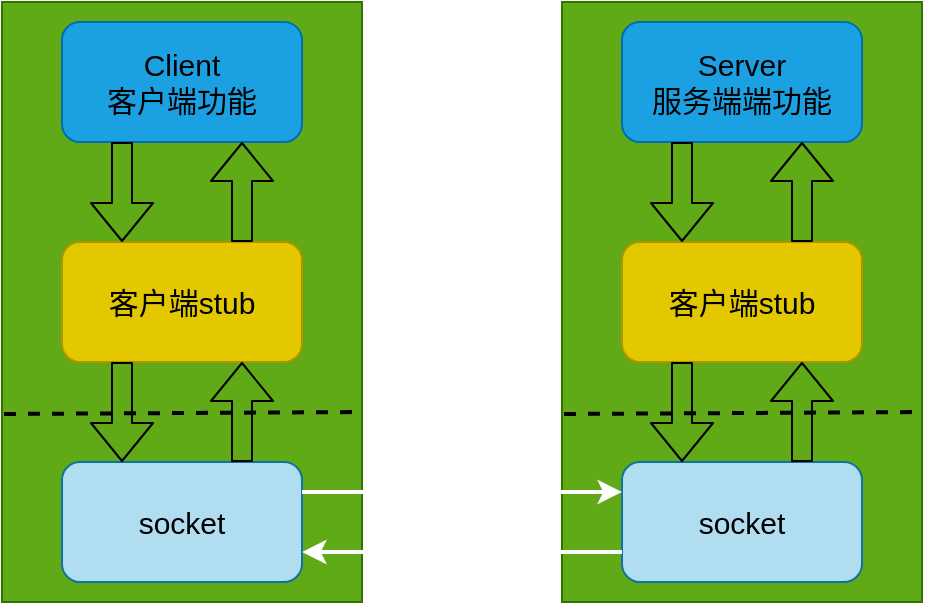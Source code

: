 <mxfile>
    <diagram id="RncjQm0wCgIGD3a5Y6RU" name="第 1 页">
        <mxGraphModel dx="784" dy="518" grid="1" gridSize="10" guides="1" tooltips="1" connect="1" arrows="1" fold="1" page="1" pageScale="1" pageWidth="827" pageHeight="1169" math="0" shadow="0">
            <root>
                <mxCell id="0"/>
                <mxCell id="1" parent="0"/>
                <mxCell id="3" value="" style="rounded=0;whiteSpace=wrap;html=1;fillColor=#60a917;strokeColor=#2D7600;fontColor=#ffffff;" parent="1" vertex="1">
                    <mxGeometry x="80" y="121" width="180" height="300" as="geometry"/>
                </mxCell>
                <mxCell id="5" value="&lt;font color=&quot;#000000&quot; style=&quot;font-size: 15px&quot;&gt;Client&lt;br&gt;客户端功能&lt;/font&gt;" style="rounded=1;whiteSpace=wrap;html=1;fillColor=#1ba1e2;strokeColor=#006EAF;fontColor=#ffffff;" parent="1" vertex="1">
                    <mxGeometry x="110" y="131" width="120" height="60" as="geometry"/>
                </mxCell>
                <mxCell id="6" value="&lt;font style=&quot;font-size: 15px&quot;&gt;客户端stub&lt;/font&gt;" style="rounded=1;whiteSpace=wrap;html=1;fillColor=#e3c800;strokeColor=#B09500;fontColor=#000000;" parent="1" vertex="1">
                    <mxGeometry x="110" y="241" width="120" height="60" as="geometry"/>
                </mxCell>
                <mxCell id="7" value="&lt;font style=&quot;font-size: 15px&quot; color=&quot;#000000&quot;&gt;socket&lt;/font&gt;" style="rounded=1;whiteSpace=wrap;html=1;fillColor=#b1ddf0;strokeColor=#10739e;" parent="1" vertex="1">
                    <mxGeometry x="110" y="351" width="120" height="60" as="geometry"/>
                </mxCell>
                <mxCell id="9" value="" style="rounded=0;whiteSpace=wrap;html=1;fillColor=#60a917;strokeColor=#2D7600;fontColor=#ffffff;" parent="1" vertex="1">
                    <mxGeometry x="360" y="121" width="180" height="300" as="geometry"/>
                </mxCell>
                <mxCell id="10" value="&lt;font color=&quot;#000000&quot; style=&quot;font-size: 15px&quot;&gt;Server&lt;br&gt;服务端端功能&lt;/font&gt;" style="rounded=1;whiteSpace=wrap;html=1;fillColor=#1ba1e2;strokeColor=#006EAF;fontColor=#ffffff;" parent="1" vertex="1">
                    <mxGeometry x="390" y="131" width="120" height="60" as="geometry"/>
                </mxCell>
                <mxCell id="11" value="&lt;font style=&quot;font-size: 15px&quot;&gt;客户端stub&lt;/font&gt;" style="rounded=1;whiteSpace=wrap;html=1;fillColor=#e3c800;strokeColor=#B09500;fontColor=#000000;" parent="1" vertex="1">
                    <mxGeometry x="390" y="241" width="120" height="60" as="geometry"/>
                </mxCell>
                <mxCell id="12" value="&lt;font style=&quot;font-size: 15px&quot; color=&quot;#000000&quot;&gt;socket&lt;/font&gt;" style="rounded=1;whiteSpace=wrap;html=1;fillColor=#b1ddf0;strokeColor=#10739e;" parent="1" vertex="1">
                    <mxGeometry x="390" y="351" width="120" height="60" as="geometry"/>
                </mxCell>
                <mxCell id="13" value="" style="shape=flexArrow;endArrow=classic;html=1;exitX=0.75;exitY=0;exitDx=0;exitDy=0;entryX=0.75;entryY=1;entryDx=0;entryDy=0;" parent="1" source="6" target="5" edge="1">
                    <mxGeometry width="50" height="50" relative="1" as="geometry">
                        <mxPoint x="220" y="231" as="sourcePoint"/>
                        <mxPoint x="270" y="181" as="targetPoint"/>
                    </mxGeometry>
                </mxCell>
                <mxCell id="14" value="" style="shape=flexArrow;endArrow=classic;html=1;exitX=0.25;exitY=1;exitDx=0;exitDy=0;entryX=0.25;entryY=0;entryDx=0;entryDy=0;" parent="1" source="5" target="6" edge="1">
                    <mxGeometry width="50" height="50" relative="1" as="geometry">
                        <mxPoint x="210" y="251" as="sourcePoint"/>
                        <mxPoint x="210" y="201" as="targetPoint"/>
                    </mxGeometry>
                </mxCell>
                <mxCell id="15" value="" style="shape=flexArrow;endArrow=classic;html=1;exitX=0.75;exitY=0;exitDx=0;exitDy=0;entryX=0.75;entryY=1;entryDx=0;entryDy=0;" parent="1" edge="1">
                    <mxGeometry width="50" height="50" relative="1" as="geometry">
                        <mxPoint x="200" y="351" as="sourcePoint"/>
                        <mxPoint x="200" y="301" as="targetPoint"/>
                    </mxGeometry>
                </mxCell>
                <mxCell id="16" value="" style="shape=flexArrow;endArrow=classic;html=1;exitX=0.25;exitY=1;exitDx=0;exitDy=0;entryX=0.25;entryY=0;entryDx=0;entryDy=0;" parent="1" edge="1">
                    <mxGeometry width="50" height="50" relative="1" as="geometry">
                        <mxPoint x="140" y="301" as="sourcePoint"/>
                        <mxPoint x="140" y="351" as="targetPoint"/>
                    </mxGeometry>
                </mxCell>
                <mxCell id="17" value="" style="shape=flexArrow;endArrow=classic;html=1;exitX=0.75;exitY=0;exitDx=0;exitDy=0;entryX=0.75;entryY=1;entryDx=0;entryDy=0;" parent="1" edge="1">
                    <mxGeometry width="50" height="50" relative="1" as="geometry">
                        <mxPoint x="480" y="241" as="sourcePoint"/>
                        <mxPoint x="480" y="191" as="targetPoint"/>
                    </mxGeometry>
                </mxCell>
                <mxCell id="18" value="" style="shape=flexArrow;endArrow=classic;html=1;exitX=0.25;exitY=1;exitDx=0;exitDy=0;entryX=0.25;entryY=0;entryDx=0;entryDy=0;" parent="1" edge="1">
                    <mxGeometry width="50" height="50" relative="1" as="geometry">
                        <mxPoint x="420" y="191" as="sourcePoint"/>
                        <mxPoint x="420" y="241" as="targetPoint"/>
                    </mxGeometry>
                </mxCell>
                <mxCell id="19" value="" style="shape=flexArrow;endArrow=classic;html=1;exitX=0.75;exitY=0;exitDx=0;exitDy=0;entryX=0.75;entryY=1;entryDx=0;entryDy=0;" parent="1" edge="1">
                    <mxGeometry width="50" height="50" relative="1" as="geometry">
                        <mxPoint x="480" y="351" as="sourcePoint"/>
                        <mxPoint x="480" y="301" as="targetPoint"/>
                    </mxGeometry>
                </mxCell>
                <mxCell id="20" value="" style="shape=flexArrow;endArrow=classic;html=1;exitX=0.25;exitY=1;exitDx=0;exitDy=0;entryX=0.25;entryY=0;entryDx=0;entryDy=0;" parent="1" edge="1">
                    <mxGeometry width="50" height="50" relative="1" as="geometry">
                        <mxPoint x="420" y="301" as="sourcePoint"/>
                        <mxPoint x="420" y="351" as="targetPoint"/>
                    </mxGeometry>
                </mxCell>
                <mxCell id="21" value="" style="endArrow=classic;html=1;exitX=1;exitY=0.25;exitDx=0;exitDy=0;entryX=0;entryY=0.25;entryDx=0;entryDy=0;strokeWidth=2;strokeColor=#FFFFFF;" parent="1" source="7" target="12" edge="1">
                    <mxGeometry width="50" height="50" relative="1" as="geometry">
                        <mxPoint x="380" y="361" as="sourcePoint"/>
                        <mxPoint x="430" y="311" as="targetPoint"/>
                    </mxGeometry>
                </mxCell>
                <mxCell id="22" value="" style="endArrow=classic;html=1;exitX=0;exitY=0.75;exitDx=0;exitDy=0;entryX=1;entryY=0.75;entryDx=0;entryDy=0;strokeWidth=2;strokeColor=#FFFFFF;" parent="1" source="12" target="7" edge="1">
                    <mxGeometry width="50" height="50" relative="1" as="geometry">
                        <mxPoint x="240" y="376" as="sourcePoint"/>
                        <mxPoint x="430" y="376" as="targetPoint"/>
                    </mxGeometry>
                </mxCell>
                <mxCell id="23" value="" style="endArrow=none;dashed=1;html=1;strokeWidth=2;entryX=1;entryY=0.68;entryDx=0;entryDy=0;entryPerimeter=0;strokeColor=#000000;" parent="1" edge="1">
                    <mxGeometry width="50" height="50" relative="1" as="geometry">
                        <mxPoint x="81" y="327" as="sourcePoint"/>
                        <mxPoint x="261" y="326" as="targetPoint"/>
                    </mxGeometry>
                </mxCell>
                <mxCell id="24" value="" style="endArrow=none;dashed=1;html=1;strokeWidth=2;entryX=1;entryY=0.68;entryDx=0;entryDy=0;entryPerimeter=0;strokeColor=#000000;" parent="1" edge="1">
                    <mxGeometry width="50" height="50" relative="1" as="geometry">
                        <mxPoint x="361" y="327" as="sourcePoint"/>
                        <mxPoint x="541" y="326" as="targetPoint"/>
                    </mxGeometry>
                </mxCell>
            </root>
        </mxGraphModel>
    </diagram>
    <diagram id="L7YzSnron0W9VLYE4n_Q" name="第 2 页">
        <mxGraphModel dx="784" dy="518" grid="1" gridSize="10" guides="1" tooltips="1" connect="1" arrows="1" fold="1" page="1" pageScale="1" pageWidth="827" pageHeight="1169" math="0" shadow="0">
            <root>
                <mxCell id="EK3unO18E5m2U9efcPQV-0"/>
                <mxCell id="EK3unO18E5m2U9efcPQV-1" parent="EK3unO18E5m2U9efcPQV-0"/>
                <mxCell id="EK3unO18E5m2U9efcPQV-42" value="" style="group" parent="EK3unO18E5m2U9efcPQV-1" vertex="1" connectable="0">
                    <mxGeometry x="99" width="630" height="460" as="geometry"/>
                </mxCell>
                <mxCell id="EK3unO18E5m2U9efcPQV-4" value="" style="group" parent="EK3unO18E5m2U9efcPQV-42" vertex="1" connectable="0">
                    <mxGeometry width="210" height="71" as="geometry"/>
                </mxCell>
                <mxCell id="EK3unO18E5m2U9efcPQV-2" value="&lt;font style=&quot;font-size: 13px&quot;&gt;hello(){&lt;br&gt;&amp;nbsp; &amp;nbsp; String s = B.hi(new User(&quot;DJ&quot;))&lt;br&gt;}&lt;/font&gt;" style="rounded=0;whiteSpace=wrap;html=1;align=left;" parent="EK3unO18E5m2U9efcPQV-4" vertex="1">
                    <mxGeometry y="21" width="210" height="50" as="geometry"/>
                </mxCell>
                <mxCell id="EK3unO18E5m2U9efcPQV-3" value="&lt;font style=&quot;font-size: 15px&quot;&gt;&lt;b&gt;A&lt;/b&gt;&lt;/font&gt;" style="text;html=1;align=center;verticalAlign=middle;resizable=0;points=[];autosize=1;strokeColor=none;" parent="EK3unO18E5m2U9efcPQV-4" vertex="1">
                    <mxGeometry x="85" width="30" height="20" as="geometry"/>
                </mxCell>
                <mxCell id="EK3unO18E5m2U9efcPQV-5" value="" style="group" parent="EK3unO18E5m2U9efcPQV-42" vertex="1" connectable="0">
                    <mxGeometry x="400" width="230" height="71" as="geometry"/>
                </mxCell>
                <mxCell id="EK3unO18E5m2U9efcPQV-6" value="&lt;font style=&quot;font-size: 13px&quot;&gt;String hi(user){&lt;br&gt;&amp;nbsp; &amp;nbsp; return &quot;Hello：&quot;+user.getUsername()&lt;br&gt;}&lt;br&gt;&lt;/font&gt;" style="rounded=0;whiteSpace=wrap;html=1;align=left;" parent="EK3unO18E5m2U9efcPQV-5" vertex="1">
                    <mxGeometry y="21" width="230" height="50" as="geometry"/>
                </mxCell>
                <mxCell id="EK3unO18E5m2U9efcPQV-7" value="&lt;font style=&quot;font-size: 15px&quot;&gt;&lt;b&gt;B&lt;/b&gt;&lt;/font&gt;" style="text;html=1;align=center;verticalAlign=middle;resizable=0;points=[];autosize=1;strokeColor=none;" parent="EK3unO18E5m2U9efcPQV-5" vertex="1">
                    <mxGeometry x="85" width="30" height="20" as="geometry"/>
                </mxCell>
                <mxCell id="EK3unO18E5m2U9efcPQV-9" value="" style="endArrow=none;html=1;strokeWidth=10;fillColor=#fad7ac;strokeColor=#b46504;" parent="EK3unO18E5m2U9efcPQV-42" edge="1">
                    <mxGeometry width="50" height="50" relative="1" as="geometry">
                        <mxPoint x="105" y="480" as="sourcePoint"/>
                        <mxPoint x="104.5" y="120" as="targetPoint"/>
                        <Array as="points">
                            <mxPoint x="104.5" y="270"/>
                        </Array>
                    </mxGeometry>
                </mxCell>
                <mxCell id="EK3unO18E5m2U9efcPQV-10" value="" style="endArrow=none;html=1;strokeWidth=10;fillColor=#b0e3e6;strokeColor=#0e8088;" parent="EK3unO18E5m2U9efcPQV-42" edge="1">
                    <mxGeometry width="50" height="50" relative="1" as="geometry">
                        <mxPoint x="230" y="480" as="sourcePoint"/>
                        <mxPoint x="230" y="120" as="targetPoint"/>
                        <Array as="points">
                            <mxPoint x="230" y="270"/>
                        </Array>
                    </mxGeometry>
                </mxCell>
                <mxCell id="EK3unO18E5m2U9efcPQV-11" value="" style="endArrow=none;html=1;strokeWidth=10;fillColor=#fad9d5;strokeColor=#ae4132;" parent="EK3unO18E5m2U9efcPQV-42" edge="1">
                    <mxGeometry width="50" height="50" relative="1" as="geometry">
                        <mxPoint x="353" y="450" as="sourcePoint"/>
                        <mxPoint x="353" y="150" as="targetPoint"/>
                        <Array as="points">
                            <mxPoint x="353" y="300"/>
                        </Array>
                    </mxGeometry>
                </mxCell>
                <mxCell id="EK3unO18E5m2U9efcPQV-12" value="" style="endArrow=none;html=1;strokeWidth=10;fillColor=#d5e8d4;strokeColor=#82b366;gradientColor=#97d077;" parent="EK3unO18E5m2U9efcPQV-42" edge="1">
                    <mxGeometry width="50" height="50" relative="1" as="geometry">
                        <mxPoint x="490" y="420" as="sourcePoint"/>
                        <mxPoint x="490" y="250" as="targetPoint"/>
                        <Array as="points"/>
                    </mxGeometry>
                </mxCell>
                <mxCell id="EK3unO18E5m2U9efcPQV-13" value="&lt;b&gt;&lt;font style=&quot;font-size: 15px&quot;&gt;Client&lt;/font&gt;&lt;/b&gt;" style="text;html=1;align=center;verticalAlign=middle;resizable=0;points=[];autosize=1;strokeColor=none;" parent="EK3unO18E5m2U9efcPQV-42" vertex="1">
                    <mxGeometry x="70" y="90" width="60" height="20" as="geometry"/>
                </mxCell>
                <mxCell id="EK3unO18E5m2U9efcPQV-15" value="" style="endArrow=classic;html=1;strokeColor=#f0f0f0;strokeWidth=2;" parent="EK3unO18E5m2U9efcPQV-42" edge="1">
                    <mxGeometry width="50" height="50" relative="1" as="geometry">
                        <mxPoint x="110" y="140" as="sourcePoint"/>
                        <mxPoint x="220" y="140" as="targetPoint"/>
                    </mxGeometry>
                </mxCell>
                <mxCell id="EK3unO18E5m2U9efcPQV-16" value="1.客户端调用" style="text;html=1;align=center;verticalAlign=middle;resizable=0;points=[];autosize=1;strokeColor=none;" parent="EK3unO18E5m2U9efcPQV-42" vertex="1">
                    <mxGeometry x="120" y="120" width="90" height="20" as="geometry"/>
                </mxCell>
                <mxCell id="EK3unO18E5m2U9efcPQV-17" value="&lt;b&gt;&lt;font style=&quot;font-size: 15px&quot;&gt;Client Stub&lt;/font&gt;&lt;/b&gt;" style="text;html=1;align=center;verticalAlign=middle;resizable=0;points=[];autosize=1;strokeColor=none;" parent="EK3unO18E5m2U9efcPQV-42" vertex="1">
                    <mxGeometry x="175" y="90" width="90" height="20" as="geometry"/>
                </mxCell>
                <mxCell id="EK3unO18E5m2U9efcPQV-18" value="" style="curved=1;endArrow=classic;html=1;strokeColor=#f0f0f0;strokeWidth=2;" parent="EK3unO18E5m2U9efcPQV-42" edge="1">
                    <mxGeometry width="50" height="50" relative="1" as="geometry">
                        <mxPoint x="236" y="160" as="sourcePoint"/>
                        <mxPoint x="236" y="180" as="targetPoint"/>
                        <Array as="points">
                            <mxPoint x="286" y="160"/>
                            <mxPoint x="296" y="170"/>
                            <mxPoint x="286" y="180"/>
                        </Array>
                    </mxGeometry>
                </mxCell>
                <mxCell id="EK3unO18E5m2U9efcPQV-19" value="2.序列化" style="text;html=1;align=center;verticalAlign=middle;resizable=0;points=[];autosize=1;strokeColor=none;" parent="EK3unO18E5m2U9efcPQV-42" vertex="1">
                    <mxGeometry x="231" y="140" width="60" height="20" as="geometry"/>
                </mxCell>
                <mxCell id="EK3unO18E5m2U9efcPQV-20" value="" style="endArrow=classic;html=1;strokeColor=#f0f0f0;strokeWidth=2;" parent="EK3unO18E5m2U9efcPQV-42" edge="1">
                    <mxGeometry width="50" height="50" relative="1" as="geometry">
                        <mxPoint x="231" y="200" as="sourcePoint"/>
                        <mxPoint x="351" y="200" as="targetPoint"/>
                    </mxGeometry>
                </mxCell>
                <mxCell id="EK3unO18E5m2U9efcPQV-21" value="3.发送信息" style="text;html=1;align=center;verticalAlign=middle;resizable=0;points=[];autosize=1;strokeColor=none;" parent="EK3unO18E5m2U9efcPQV-42" vertex="1">
                    <mxGeometry x="250" y="200" width="70" height="20" as="geometry"/>
                </mxCell>
                <mxCell id="EK3unO18E5m2U9efcPQV-22" value="" style="curved=1;endArrow=classic;html=1;strokeColor=#f0f0f0;strokeWidth=2;" parent="EK3unO18E5m2U9efcPQV-42" edge="1">
                    <mxGeometry width="50" height="50" relative="1" as="geometry">
                        <mxPoint x="496" y="290" as="sourcePoint"/>
                        <mxPoint x="496" y="310" as="targetPoint"/>
                        <Array as="points">
                            <mxPoint x="546" y="290"/>
                            <mxPoint x="556" y="300"/>
                            <mxPoint x="546" y="310"/>
                        </Array>
                    </mxGeometry>
                </mxCell>
                <mxCell id="EK3unO18E5m2U9efcPQV-24" value="4.反序列化" style="text;html=1;align=center;verticalAlign=middle;resizable=0;points=[];autosize=1;strokeColor=none;" parent="EK3unO18E5m2U9efcPQV-42" vertex="1">
                    <mxGeometry x="354" y="190" width="70" height="20" as="geometry"/>
                </mxCell>
                <mxCell id="EK3unO18E5m2U9efcPQV-25" value="" style="endArrow=classic;html=1;strokeColor=#f0f0f0;strokeWidth=2;" parent="EK3unO18E5m2U9efcPQV-42" edge="1">
                    <mxGeometry width="50" height="50" relative="1" as="geometry">
                        <mxPoint x="360" y="270" as="sourcePoint"/>
                        <mxPoint x="480" y="270" as="targetPoint"/>
                    </mxGeometry>
                </mxCell>
                <mxCell id="EK3unO18E5m2U9efcPQV-26" value="5.调用本地服务" style="text;html=1;align=center;verticalAlign=middle;resizable=0;points=[];autosize=1;strokeColor=none;" parent="EK3unO18E5m2U9efcPQV-42" vertex="1">
                    <mxGeometry x="370" y="250" width="100" height="20" as="geometry"/>
                </mxCell>
                <mxCell id="EK3unO18E5m2U9efcPQV-27" value="&lt;b&gt;&lt;font style=&quot;font-size: 15px&quot;&gt;Server Stub&lt;/font&gt;&lt;/b&gt;" style="text;html=1;align=center;verticalAlign=middle;resizable=0;points=[];autosize=1;strokeColor=none;" parent="EK3unO18E5m2U9efcPQV-42" vertex="1">
                    <mxGeometry x="305" y="90" width="100" height="20" as="geometry"/>
                </mxCell>
                <mxCell id="EK3unO18E5m2U9efcPQV-28" value="&lt;b&gt;&lt;font style=&quot;font-size: 15px&quot;&gt;Server&lt;/font&gt;&lt;/b&gt;" style="text;html=1;align=center;verticalAlign=middle;resizable=0;points=[];autosize=1;strokeColor=none;" parent="EK3unO18E5m2U9efcPQV-42" vertex="1">
                    <mxGeometry x="460" y="90" width="60" height="20" as="geometry"/>
                </mxCell>
                <mxCell id="EK3unO18E5m2U9efcPQV-29" value="" style="curved=1;endArrow=classic;html=1;strokeColor=#f0f0f0;strokeWidth=2;" parent="EK3unO18E5m2U9efcPQV-42" edge="1">
                    <mxGeometry width="50" height="50" relative="1" as="geometry">
                        <mxPoint x="359" y="356" as="sourcePoint"/>
                        <mxPoint x="359" y="376" as="targetPoint"/>
                        <Array as="points">
                            <mxPoint x="409" y="356"/>
                            <mxPoint x="419" y="366"/>
                            <mxPoint x="409" y="376"/>
                        </Array>
                    </mxGeometry>
                </mxCell>
                <mxCell id="EK3unO18E5m2U9efcPQV-30" value="6.服务处理" style="text;html=1;align=center;verticalAlign=middle;resizable=0;points=[];autosize=1;strokeColor=none;" parent="EK3unO18E5m2U9efcPQV-42" vertex="1">
                    <mxGeometry x="560" y="290" width="70" height="20" as="geometry"/>
                </mxCell>
                <mxCell id="EK3unO18E5m2U9efcPQV-32" value="" style="endArrow=classic;html=1;strokeColor=#f0f0f0;strokeWidth=2;dashed=1;" parent="EK3unO18E5m2U9efcPQV-42" edge="1">
                    <mxGeometry width="50" height="50" relative="1" as="geometry">
                        <mxPoint x="480" y="336" as="sourcePoint"/>
                        <mxPoint x="360" y="336" as="targetPoint"/>
                    </mxGeometry>
                </mxCell>
                <mxCell id="EK3unO18E5m2U9efcPQV-33" value="7.返回处理结果" style="text;html=1;align=center;verticalAlign=middle;resizable=0;points=[];autosize=1;strokeColor=none;" parent="EK3unO18E5m2U9efcPQV-42" vertex="1">
                    <mxGeometry x="365" y="316" width="100" height="20" as="geometry"/>
                </mxCell>
                <mxCell id="EK3unO18E5m2U9efcPQV-34" value="" style="curved=1;endArrow=classic;html=1;strokeColor=#f0f0f0;strokeWidth=2;" parent="EK3unO18E5m2U9efcPQV-42" edge="1">
                    <mxGeometry width="50" height="50" relative="1" as="geometry">
                        <mxPoint x="359" y="210" as="sourcePoint"/>
                        <mxPoint x="359" y="230" as="targetPoint"/>
                        <Array as="points">
                            <mxPoint x="409" y="210"/>
                            <mxPoint x="419" y="220"/>
                            <mxPoint x="409" y="230"/>
                        </Array>
                    </mxGeometry>
                </mxCell>
                <mxCell id="EK3unO18E5m2U9efcPQV-35" value="8.结果序列化" style="text;html=1;align=center;verticalAlign=middle;resizable=0;points=[];autosize=1;strokeColor=none;" parent="EK3unO18E5m2U9efcPQV-42" vertex="1">
                    <mxGeometry x="380" y="376" width="90" height="20" as="geometry"/>
                </mxCell>
                <mxCell id="EK3unO18E5m2U9efcPQV-36" value="" style="endArrow=classic;html=1;strokeColor=#f0f0f0;strokeWidth=2;dashed=1;" parent="EK3unO18E5m2U9efcPQV-42" edge="1">
                    <mxGeometry width="50" height="50" relative="1" as="geometry">
                        <mxPoint x="350" y="400" as="sourcePoint"/>
                        <mxPoint x="234" y="400" as="targetPoint"/>
                    </mxGeometry>
                </mxCell>
                <mxCell id="EK3unO18E5m2U9efcPQV-37" value="9.返回消息" style="text;html=1;align=center;verticalAlign=middle;resizable=0;points=[];autosize=1;strokeColor=none;" parent="EK3unO18E5m2U9efcPQV-42" vertex="1">
                    <mxGeometry x="250" y="380" width="70" height="20" as="geometry"/>
                </mxCell>
                <mxCell id="EK3unO18E5m2U9efcPQV-38" value="" style="curved=1;endArrow=classic;html=1;strokeColor=#f0f0f0;strokeWidth=2;" parent="EK3unO18E5m2U9efcPQV-42" edge="1">
                    <mxGeometry width="50" height="50" relative="1" as="geometry">
                        <mxPoint x="236" y="411" as="sourcePoint"/>
                        <mxPoint x="236" y="431" as="targetPoint"/>
                        <Array as="points">
                            <mxPoint x="286" y="411"/>
                            <mxPoint x="296" y="421"/>
                            <mxPoint x="286" y="431"/>
                        </Array>
                    </mxGeometry>
                </mxCell>
                <mxCell id="EK3unO18E5m2U9efcPQV-39" value="10.反序列化" style="text;html=1;align=center;verticalAlign=middle;resizable=0;points=[];autosize=1;strokeColor=none;" parent="EK3unO18E5m2U9efcPQV-42" vertex="1">
                    <mxGeometry x="245" y="430" width="80" height="20" as="geometry"/>
                </mxCell>
                <mxCell id="EK3unO18E5m2U9efcPQV-40" value="" style="endArrow=classic;html=1;strokeColor=#f0f0f0;strokeWidth=2;dashed=1;" parent="EK3unO18E5m2U9efcPQV-42" edge="1">
                    <mxGeometry width="50" height="50" relative="1" as="geometry">
                        <mxPoint x="225" y="460" as="sourcePoint"/>
                        <mxPoint x="105" y="460" as="targetPoint"/>
                    </mxGeometry>
                </mxCell>
                <mxCell id="EK3unO18E5m2U9efcPQV-41" value="11.返回调用结果" style="text;html=1;align=center;verticalAlign=middle;resizable=0;points=[];autosize=1;strokeColor=none;" parent="EK3unO18E5m2U9efcPQV-42" vertex="1">
                    <mxGeometry x="115" y="440" width="100" height="20" as="geometry"/>
                </mxCell>
                <mxCell id="EK3unO18E5m2U9efcPQV-44" value="" style="endArrow=none;dashed=1;html=1;dashPattern=1 3;strokeWidth=2;" parent="EK3unO18E5m2U9efcPQV-42" edge="1">
                    <mxGeometry width="50" height="50" relative="1" as="geometry">
                        <mxPoint x="353" y="149" as="sourcePoint"/>
                        <mxPoint x="353" y="114" as="targetPoint"/>
                    </mxGeometry>
                </mxCell>
                <mxCell id="EK3unO18E5m2U9efcPQV-43" value="" style="endArrow=none;dashed=1;html=1;dashPattern=1 3;strokeWidth=2;entryX=0.517;entryY=1.05;entryDx=0;entryDy=0;entryPerimeter=0;" parent="EK3unO18E5m2U9efcPQV-1" target="EK3unO18E5m2U9efcPQV-28" edge="1">
                    <mxGeometry width="50" height="50" relative="1" as="geometry">
                        <mxPoint x="590" y="250" as="sourcePoint"/>
                        <mxPoint x="430" y="240" as="targetPoint"/>
                    </mxGeometry>
                </mxCell>
            </root>
        </mxGraphModel>
    </diagram>
    <diagram id="-r-GL_WucGYuS8ijHjTZ" name="第 3 页">
        <mxGraphModel dx="784" dy="518" grid="1" gridSize="10" guides="1" tooltips="1" connect="1" arrows="1" fold="1" page="1" pageScale="1" pageWidth="827" pageHeight="1169" math="0" shadow="0">
            <root>
                <mxCell id="gqu0fWGyP3Etop8ZGJVT-0"/>
                <mxCell id="gqu0fWGyP3Etop8ZGJVT-1" parent="gqu0fWGyP3Etop8ZGJVT-0"/>
            </root>
        </mxGraphModel>
    </diagram>
</mxfile>